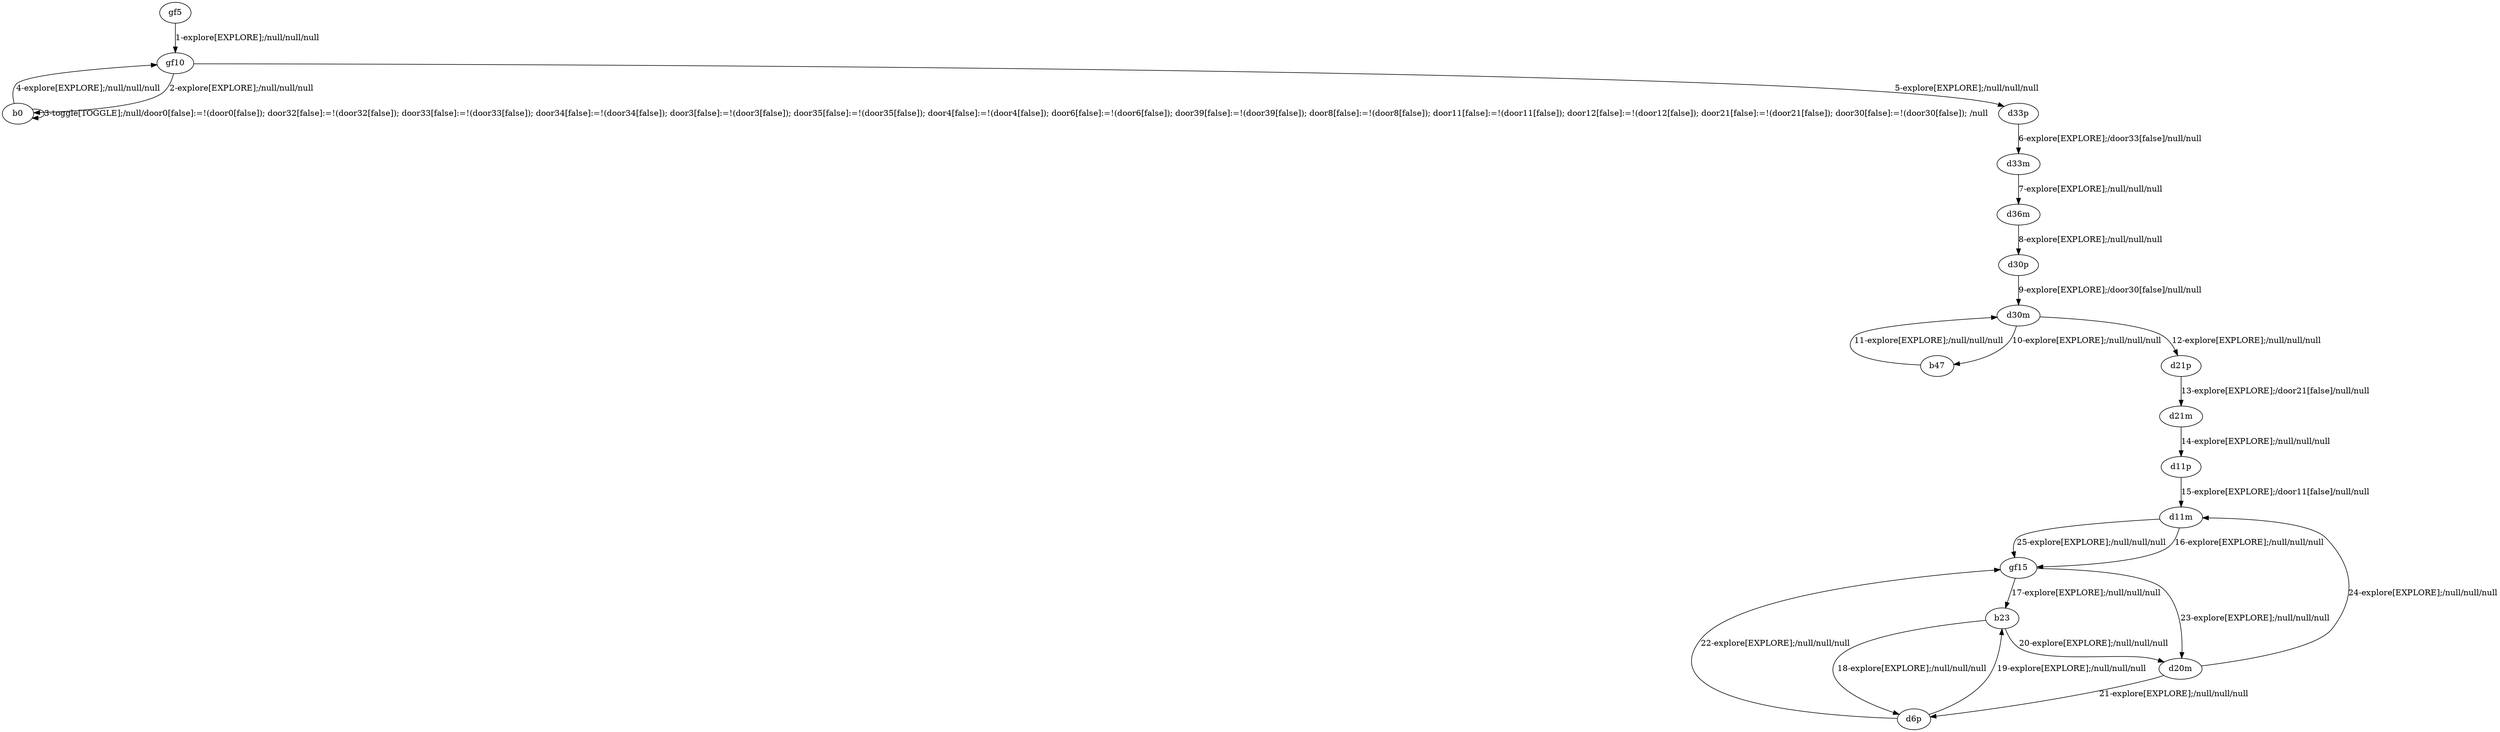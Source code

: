 # Total number of goals covered by this test: 1
# d20m --> d11m

digraph g {
"gf5" -> "gf10" [label = "1-explore[EXPLORE];/null/null/null"];
"gf10" -> "b0" [label = "2-explore[EXPLORE];/null/null/null"];
"b0" -> "b0" [label = "3-toggle[TOGGLE];/null/door0[false]:=!(door0[false]); door32[false]:=!(door32[false]); door33[false]:=!(door33[false]); door34[false]:=!(door34[false]); door3[false]:=!(door3[false]); door35[false]:=!(door35[false]); door4[false]:=!(door4[false]); door6[false]:=!(door6[false]); door39[false]:=!(door39[false]); door8[false]:=!(door8[false]); door11[false]:=!(door11[false]); door12[false]:=!(door12[false]); door21[false]:=!(door21[false]); door30[false]:=!(door30[false]); /null"];
"b0" -> "gf10" [label = "4-explore[EXPLORE];/null/null/null"];
"gf10" -> "d33p" [label = "5-explore[EXPLORE];/null/null/null"];
"d33p" -> "d33m" [label = "6-explore[EXPLORE];/door33[false]/null/null"];
"d33m" -> "d36m" [label = "7-explore[EXPLORE];/null/null/null"];
"d36m" -> "d30p" [label = "8-explore[EXPLORE];/null/null/null"];
"d30p" -> "d30m" [label = "9-explore[EXPLORE];/door30[false]/null/null"];
"d30m" -> "b47" [label = "10-explore[EXPLORE];/null/null/null"];
"b47" -> "d30m" [label = "11-explore[EXPLORE];/null/null/null"];
"d30m" -> "d21p" [label = "12-explore[EXPLORE];/null/null/null"];
"d21p" -> "d21m" [label = "13-explore[EXPLORE];/door21[false]/null/null"];
"d21m" -> "d11p" [label = "14-explore[EXPLORE];/null/null/null"];
"d11p" -> "d11m" [label = "15-explore[EXPLORE];/door11[false]/null/null"];
"d11m" -> "gf15" [label = "16-explore[EXPLORE];/null/null/null"];
"gf15" -> "b23" [label = "17-explore[EXPLORE];/null/null/null"];
"b23" -> "d6p" [label = "18-explore[EXPLORE];/null/null/null"];
"d6p" -> "b23" [label = "19-explore[EXPLORE];/null/null/null"];
"b23" -> "d20m" [label = "20-explore[EXPLORE];/null/null/null"];
"d20m" -> "d6p" [label = "21-explore[EXPLORE];/null/null/null"];
"d6p" -> "gf15" [label = "22-explore[EXPLORE];/null/null/null"];
"gf15" -> "d20m" [label = "23-explore[EXPLORE];/null/null/null"];
"d20m" -> "d11m" [label = "24-explore[EXPLORE];/null/null/null"];
"d11m" -> "gf15" [label = "25-explore[EXPLORE];/null/null/null"];
}
